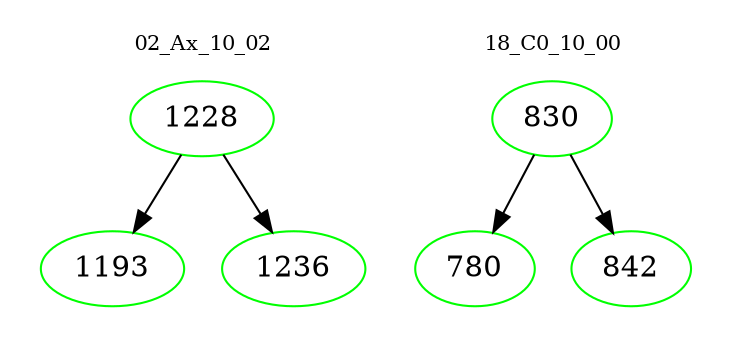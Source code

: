 digraph{
subgraph cluster_0 {
color = white
label = "02_Ax_10_02";
fontsize=10;
T0_1228 [label="1228", color="green"]
T0_1228 -> T0_1193 [color="black"]
T0_1193 [label="1193", color="green"]
T0_1228 -> T0_1236 [color="black"]
T0_1236 [label="1236", color="green"]
}
subgraph cluster_1 {
color = white
label = "18_C0_10_00";
fontsize=10;
T1_830 [label="830", color="green"]
T1_830 -> T1_780 [color="black"]
T1_780 [label="780", color="green"]
T1_830 -> T1_842 [color="black"]
T1_842 [label="842", color="green"]
}
}
